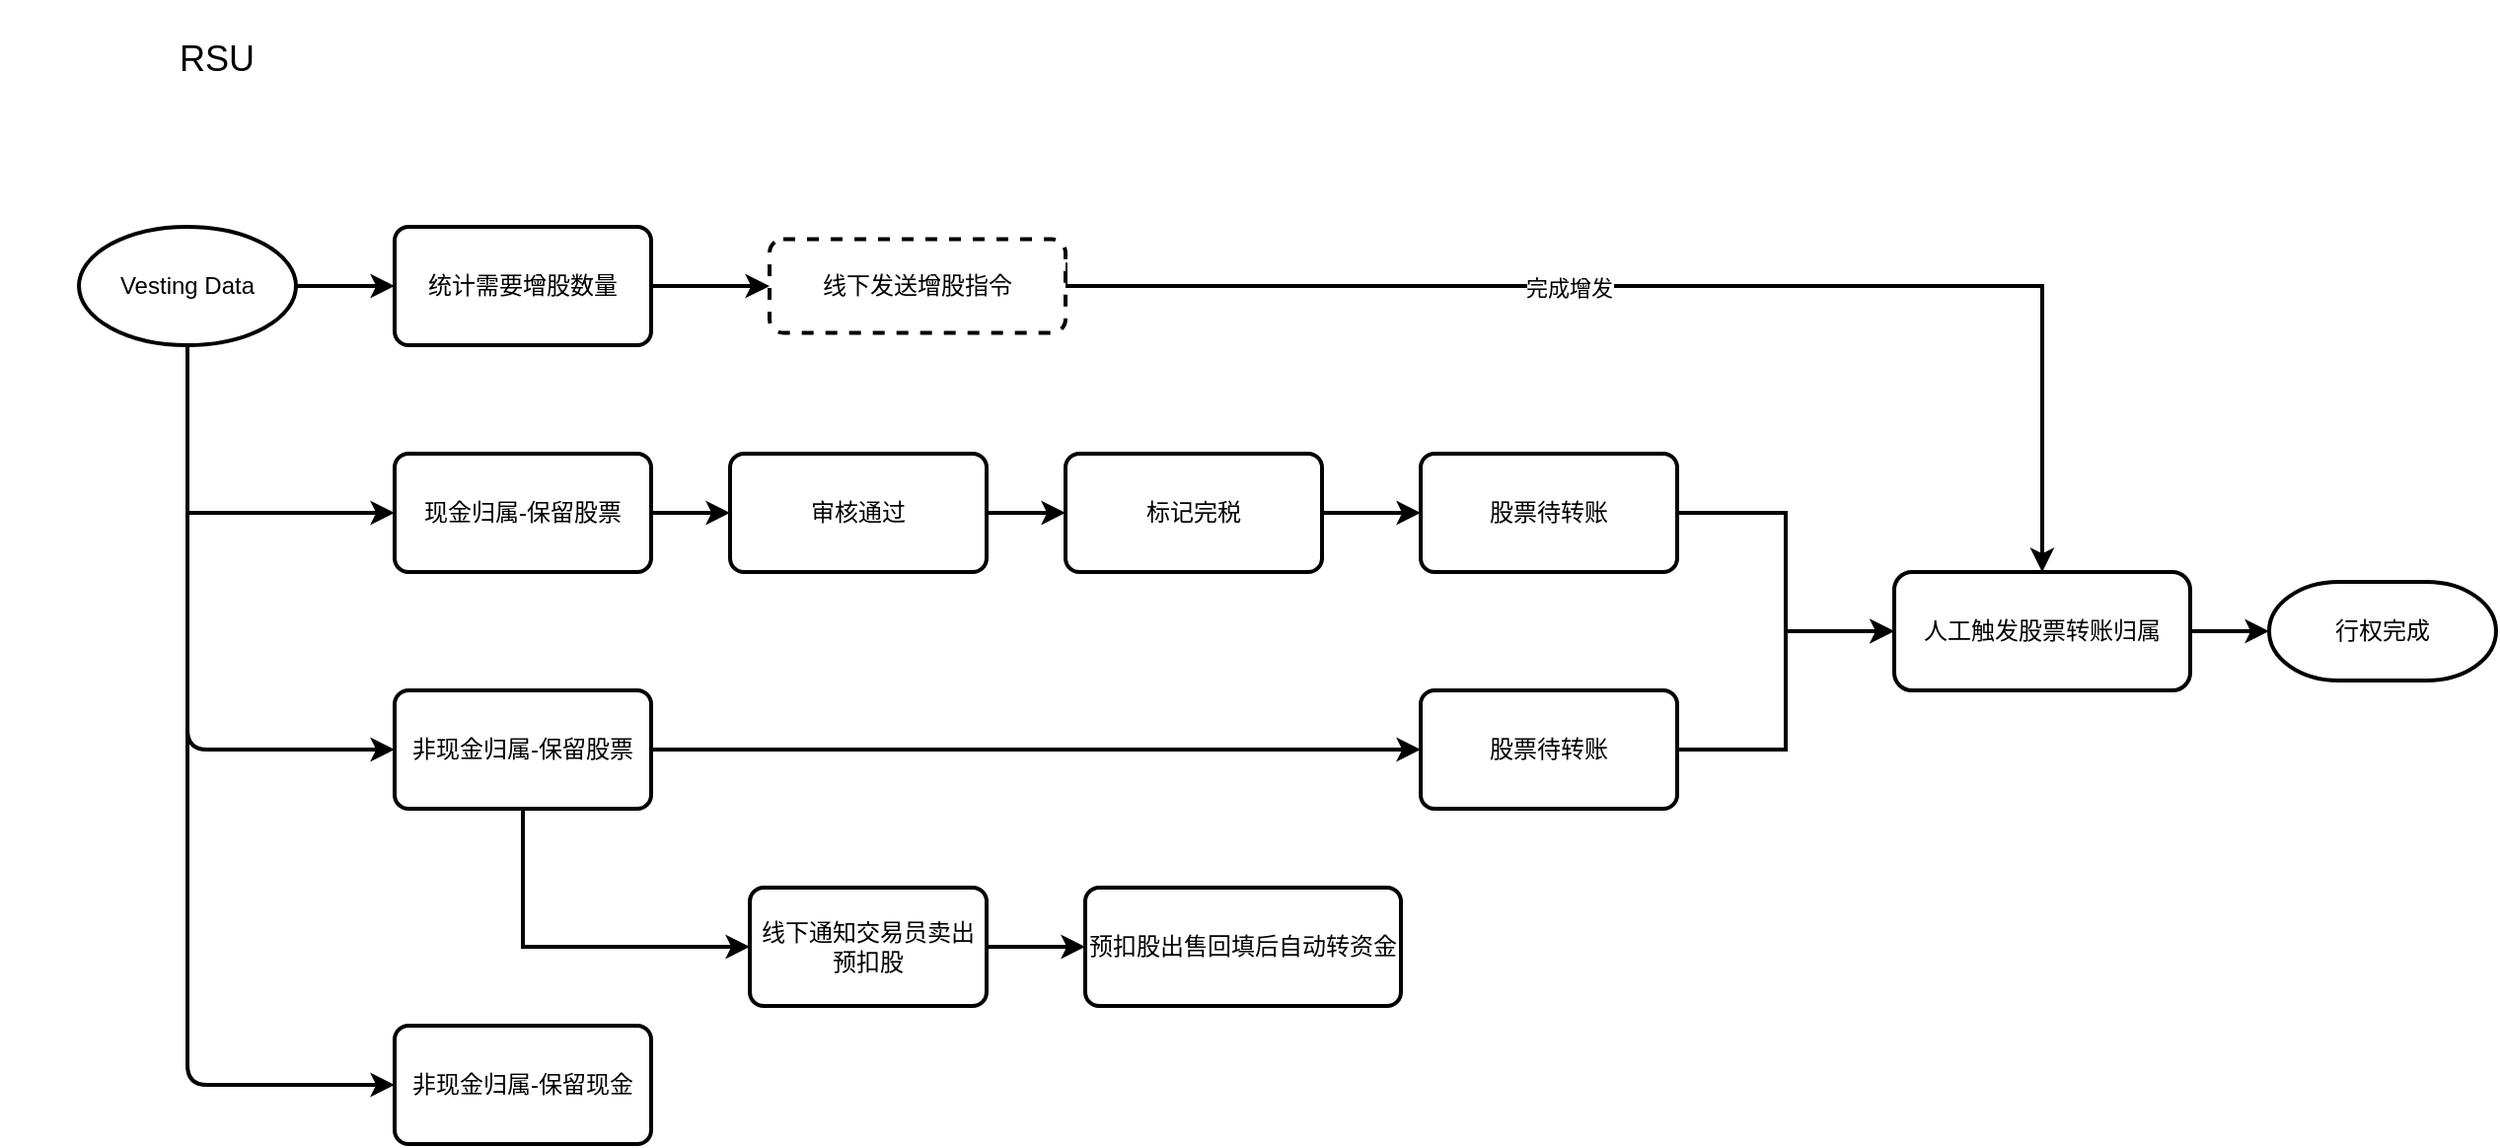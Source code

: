 <mxfile version="13.8.1" type="github">
  <diagram id="J9ElGls0z0i14CrVCFYJ" name="第 1 页">
    <mxGraphModel dx="1200" dy="811" grid="1" gridSize="10" guides="1" tooltips="1" connect="1" arrows="1" fold="1" page="1" pageScale="1" pageWidth="1600" pageHeight="1200" math="0" shadow="0">
      <root>
        <mxCell id="0" />
        <mxCell id="1" parent="0" />
        <mxCell id="IP6N6mY2FTfmfS4jlM0r-1" value="&lt;font size=&quot;4&quot;&gt;RSU&lt;/font&gt;" style="rounded=1;whiteSpace=wrap;html=1;strokeColor=none;" parent="1" vertex="1">
          <mxGeometry x="120" y="90" width="220" height="60" as="geometry" />
        </mxCell>
        <mxCell id="vPdtA962Ku99ClUze33t-10" style="edgeStyle=orthogonalEdgeStyle;rounded=0;orthogonalLoop=1;jettySize=auto;html=1;exitX=0.5;exitY=1;exitDx=0;exitDy=0;exitPerimeter=0;entryX=0;entryY=0.5;entryDx=0;entryDy=0;strokeWidth=2;" parent="1" source="IP6N6mY2FTfmfS4jlM0r-2" target="vPdtA962Ku99ClUze33t-2" edge="1">
          <mxGeometry relative="1" as="geometry" />
        </mxCell>
        <mxCell id="IP6N6mY2FTfmfS4jlM0r-2" value="Vesting Data" style="strokeWidth=2;html=1;shape=mxgraph.flowchart.start_1;whiteSpace=wrap;" parent="1" vertex="1">
          <mxGeometry x="160" y="205" width="110" height="60" as="geometry" />
        </mxCell>
        <mxCell id="IP6N6mY2FTfmfS4jlM0r-3" value="" style="endArrow=classic;html=1;exitX=1;exitY=0.5;exitDx=0;exitDy=0;exitPerimeter=0;strokeWidth=2;entryX=0;entryY=0.5;entryDx=0;entryDy=0;" parent="1" source="IP6N6mY2FTfmfS4jlM0r-2" target="0F51FI2qZeOwciTwAo53-1" edge="1">
          <mxGeometry width="50" height="50" relative="1" as="geometry">
            <mxPoint x="410" y="360" as="sourcePoint" />
            <mxPoint x="270" y="235.005" as="targetPoint" />
          </mxGeometry>
        </mxCell>
        <mxCell id="bbkBS7m5xD7LvomOwwYE-14" style="edgeStyle=orthogonalEdgeStyle;rounded=0;orthogonalLoop=1;jettySize=auto;html=1;exitX=1;exitY=0.25;exitDx=0;exitDy=0;strokeWidth=2;" parent="1" source="IP6N6mY2FTfmfS4jlM0r-16" target="bbkBS7m5xD7LvomOwwYE-15" edge="1">
          <mxGeometry relative="1" as="geometry">
            <mxPoint x="1090" y="420" as="targetPoint" />
            <Array as="points">
              <mxPoint x="660" y="235" />
              <mxPoint x="1155" y="235" />
            </Array>
          </mxGeometry>
        </mxCell>
        <mxCell id="bbkBS7m5xD7LvomOwwYE-16" value="完成增发" style="edgeLabel;html=1;align=center;verticalAlign=middle;resizable=0;points=[];" parent="bbkBS7m5xD7LvomOwwYE-14" vertex="1" connectable="0">
          <mxGeometry x="-0.183" y="-1" relative="1" as="geometry">
            <mxPoint as="offset" />
          </mxGeometry>
        </mxCell>
        <mxCell id="IP6N6mY2FTfmfS4jlM0r-16" value="线下发送增股指令" style="rounded=1;whiteSpace=wrap;html=1;absoluteArcSize=1;arcSize=14;strokeWidth=2;dashed=1;" parent="1" vertex="1">
          <mxGeometry x="510" y="211.26" width="150" height="47.49" as="geometry" />
        </mxCell>
        <mxCell id="0F51FI2qZeOwciTwAo53-4" style="edgeStyle=orthogonalEdgeStyle;rounded=0;orthogonalLoop=1;jettySize=auto;html=1;strokeWidth=2;" parent="1" source="0F51FI2qZeOwciTwAo53-1" target="IP6N6mY2FTfmfS4jlM0r-16" edge="1">
          <mxGeometry relative="1" as="geometry" />
        </mxCell>
        <mxCell id="0F51FI2qZeOwciTwAo53-1" value="统计需要增股数量" style="rounded=1;whiteSpace=wrap;html=1;absoluteArcSize=1;arcSize=14;strokeWidth=2;" parent="1" vertex="1">
          <mxGeometry x="320" y="205.01" width="130" height="60" as="geometry" />
        </mxCell>
        <mxCell id="bbkBS7m5xD7LvomOwwYE-17" style="edgeStyle=orthogonalEdgeStyle;rounded=0;orthogonalLoop=1;jettySize=auto;html=1;exitX=1;exitY=0.5;exitDx=0;exitDy=0;entryX=0;entryY=0.5;entryDx=0;entryDy=0;strokeWidth=2;" parent="1" source="0F51FI2qZeOwciTwAo53-6" target="bbkBS7m5xD7LvomOwwYE-15" edge="1">
          <mxGeometry relative="1" as="geometry" />
        </mxCell>
        <mxCell id="0F51FI2qZeOwciTwAo53-6" value="股票待转账" style="rounded=1;whiteSpace=wrap;html=1;absoluteArcSize=1;arcSize=14;strokeWidth=2;" parent="1" vertex="1">
          <mxGeometry x="840" y="320" width="130" height="60" as="geometry" />
        </mxCell>
        <mxCell id="0F51FI2qZeOwciTwAo53-13" value="行权完成" style="strokeWidth=2;html=1;shape=mxgraph.flowchart.terminator;whiteSpace=wrap;" parent="1" vertex="1">
          <mxGeometry x="1270" y="385" width="115" height="50" as="geometry" />
        </mxCell>
        <mxCell id="vPdtA962Ku99ClUze33t-9" style="edgeStyle=orthogonalEdgeStyle;rounded=0;orthogonalLoop=1;jettySize=auto;html=1;exitX=1;exitY=0.5;exitDx=0;exitDy=0;strokeWidth=2;" parent="1" source="vPdtA962Ku99ClUze33t-2" target="vPdtA962Ku99ClUze33t-4" edge="1">
          <mxGeometry relative="1" as="geometry" />
        </mxCell>
        <mxCell id="vPdtA962Ku99ClUze33t-2" value="现金归属-保留股票" style="rounded=1;whiteSpace=wrap;html=1;absoluteArcSize=1;arcSize=14;strokeWidth=2;" parent="1" vertex="1">
          <mxGeometry x="320" y="320" width="130" height="60" as="geometry" />
        </mxCell>
        <mxCell id="vPdtA962Ku99ClUze33t-8" style="edgeStyle=orthogonalEdgeStyle;rounded=0;orthogonalLoop=1;jettySize=auto;html=1;exitX=1;exitY=0.5;exitDx=0;exitDy=0;entryX=0;entryY=0.5;entryDx=0;entryDy=0;strokeWidth=2;" parent="1" source="vPdtA962Ku99ClUze33t-4" target="vPdtA962Ku99ClUze33t-7" edge="1">
          <mxGeometry relative="1" as="geometry" />
        </mxCell>
        <mxCell id="vPdtA962Ku99ClUze33t-4" value="审核通过" style="rounded=1;whiteSpace=wrap;html=1;absoluteArcSize=1;arcSize=14;strokeWidth=2;" parent="1" vertex="1">
          <mxGeometry x="490" y="320" width="130" height="60" as="geometry" />
        </mxCell>
        <mxCell id="vPdtA962Ku99ClUze33t-12" style="edgeStyle=orthogonalEdgeStyle;rounded=0;orthogonalLoop=1;jettySize=auto;html=1;exitX=1;exitY=0.5;exitDx=0;exitDy=0;strokeWidth=2;" parent="1" source="vPdtA962Ku99ClUze33t-7" target="0F51FI2qZeOwciTwAo53-6" edge="1">
          <mxGeometry relative="1" as="geometry" />
        </mxCell>
        <mxCell id="vPdtA962Ku99ClUze33t-7" value="标记完税" style="rounded=1;whiteSpace=wrap;html=1;absoluteArcSize=1;arcSize=14;strokeWidth=2;" parent="1" vertex="1">
          <mxGeometry x="660" y="320" width="130" height="60" as="geometry" />
        </mxCell>
        <mxCell id="bbkBS7m5xD7LvomOwwYE-1" style="edgeStyle=orthogonalEdgeStyle;rounded=0;orthogonalLoop=1;jettySize=auto;html=1;exitX=0.5;exitY=1;exitDx=0;exitDy=0;entryX=0;entryY=0.5;entryDx=0;entryDy=0;strokeWidth=2;" parent="1" source="vPdtA962Ku99ClUze33t-14" target="vPdtA962Ku99ClUze33t-25" edge="1">
          <mxGeometry relative="1" as="geometry" />
        </mxCell>
        <mxCell id="bbkBS7m5xD7LvomOwwYE-13" style="edgeStyle=orthogonalEdgeStyle;rounded=0;orthogonalLoop=1;jettySize=auto;html=1;exitX=1;exitY=0.5;exitDx=0;exitDy=0;strokeWidth=2;" parent="1" source="vPdtA962Ku99ClUze33t-14" target="bbkBS7m5xD7LvomOwwYE-12" edge="1">
          <mxGeometry relative="1" as="geometry" />
        </mxCell>
        <mxCell id="vPdtA962Ku99ClUze33t-14" value="非现金归属-保留股票" style="rounded=1;whiteSpace=wrap;html=1;absoluteArcSize=1;arcSize=14;strokeWidth=2;" parent="1" vertex="1">
          <mxGeometry x="320" y="440" width="130" height="60" as="geometry" />
        </mxCell>
        <mxCell id="bbkBS7m5xD7LvomOwwYE-8" style="edgeStyle=orthogonalEdgeStyle;rounded=0;orthogonalLoop=1;jettySize=auto;html=1;exitX=1;exitY=0.5;exitDx=0;exitDy=0;entryX=0;entryY=0.5;entryDx=0;entryDy=0;strokeWidth=2;" parent="1" source="vPdtA962Ku99ClUze33t-25" target="bbkBS7m5xD7LvomOwwYE-6" edge="1">
          <mxGeometry relative="1" as="geometry" />
        </mxCell>
        <mxCell id="vPdtA962Ku99ClUze33t-25" value="线下通知交易员卖出预扣股" style="rounded=1;whiteSpace=wrap;html=1;absoluteArcSize=1;arcSize=14;strokeWidth=2;" parent="1" vertex="1">
          <mxGeometry x="500" y="540" width="120" height="60" as="geometry" />
        </mxCell>
        <mxCell id="bbkBS7m5xD7LvomOwwYE-6" value="预扣股出售回填后自动转资金" style="rounded=1;whiteSpace=wrap;html=1;absoluteArcSize=1;arcSize=14;strokeWidth=2;" parent="1" vertex="1">
          <mxGeometry x="670" y="540" width="160" height="60" as="geometry" />
        </mxCell>
        <mxCell id="bbkBS7m5xD7LvomOwwYE-10" value="" style="endArrow=classic;html=1;strokeWidth=2;entryX=0;entryY=0.5;entryDx=0;entryDy=0;exitX=0.5;exitY=1;exitDx=0;exitDy=0;exitPerimeter=0;" parent="1" source="IP6N6mY2FTfmfS4jlM0r-2" target="vPdtA962Ku99ClUze33t-14" edge="1">
          <mxGeometry width="50" height="50" relative="1" as="geometry">
            <mxPoint x="220" y="570" as="sourcePoint" />
            <mxPoint x="270" y="520" as="targetPoint" />
            <Array as="points">
              <mxPoint x="215" y="470" />
            </Array>
          </mxGeometry>
        </mxCell>
        <mxCell id="bbkBS7m5xD7LvomOwwYE-21" style="edgeStyle=orthogonalEdgeStyle;rounded=0;orthogonalLoop=1;jettySize=auto;html=1;exitX=1;exitY=0.5;exitDx=0;exitDy=0;entryX=0;entryY=0.5;entryDx=0;entryDy=0;strokeWidth=2;" parent="1" source="bbkBS7m5xD7LvomOwwYE-12" target="bbkBS7m5xD7LvomOwwYE-15" edge="1">
          <mxGeometry relative="1" as="geometry" />
        </mxCell>
        <mxCell id="bbkBS7m5xD7LvomOwwYE-12" value="股票待转账" style="rounded=1;whiteSpace=wrap;html=1;absoluteArcSize=1;arcSize=14;strokeWidth=2;" parent="1" vertex="1">
          <mxGeometry x="840" y="440" width="130" height="60" as="geometry" />
        </mxCell>
        <mxCell id="bbkBS7m5xD7LvomOwwYE-22" style="edgeStyle=orthogonalEdgeStyle;rounded=0;orthogonalLoop=1;jettySize=auto;html=1;exitX=1;exitY=0.5;exitDx=0;exitDy=0;entryX=0;entryY=0.5;entryDx=0;entryDy=0;entryPerimeter=0;strokeWidth=2;" parent="1" source="bbkBS7m5xD7LvomOwwYE-15" target="0F51FI2qZeOwciTwAo53-13" edge="1">
          <mxGeometry relative="1" as="geometry" />
        </mxCell>
        <mxCell id="bbkBS7m5xD7LvomOwwYE-15" value="人工触发股票转账归属" style="rounded=1;whiteSpace=wrap;html=1;strokeWidth=2;" parent="1" vertex="1">
          <mxGeometry x="1080" y="380" width="150" height="60" as="geometry" />
        </mxCell>
        <mxCell id="DrTVdWnGjM-toyX_DKrC-1" value="非现金归属-保留现金" style="rounded=1;whiteSpace=wrap;html=1;absoluteArcSize=1;arcSize=14;strokeWidth=2;" vertex="1" parent="1">
          <mxGeometry x="320" y="610" width="130" height="60" as="geometry" />
        </mxCell>
        <mxCell id="DrTVdWnGjM-toyX_DKrC-2" value="" style="endArrow=classic;html=1;strokeWidth=2;entryX=0;entryY=0.5;entryDx=0;entryDy=0;exitX=0.5;exitY=1;exitDx=0;exitDy=0;exitPerimeter=0;" edge="1" parent="1" source="IP6N6mY2FTfmfS4jlM0r-2" target="DrTVdWnGjM-toyX_DKrC-1">
          <mxGeometry width="50" height="50" relative="1" as="geometry">
            <mxPoint x="270" y="270" as="sourcePoint" />
            <mxPoint x="290" y="580" as="targetPoint" />
            <Array as="points">
              <mxPoint x="215" y="640" />
            </Array>
          </mxGeometry>
        </mxCell>
      </root>
    </mxGraphModel>
  </diagram>
</mxfile>
